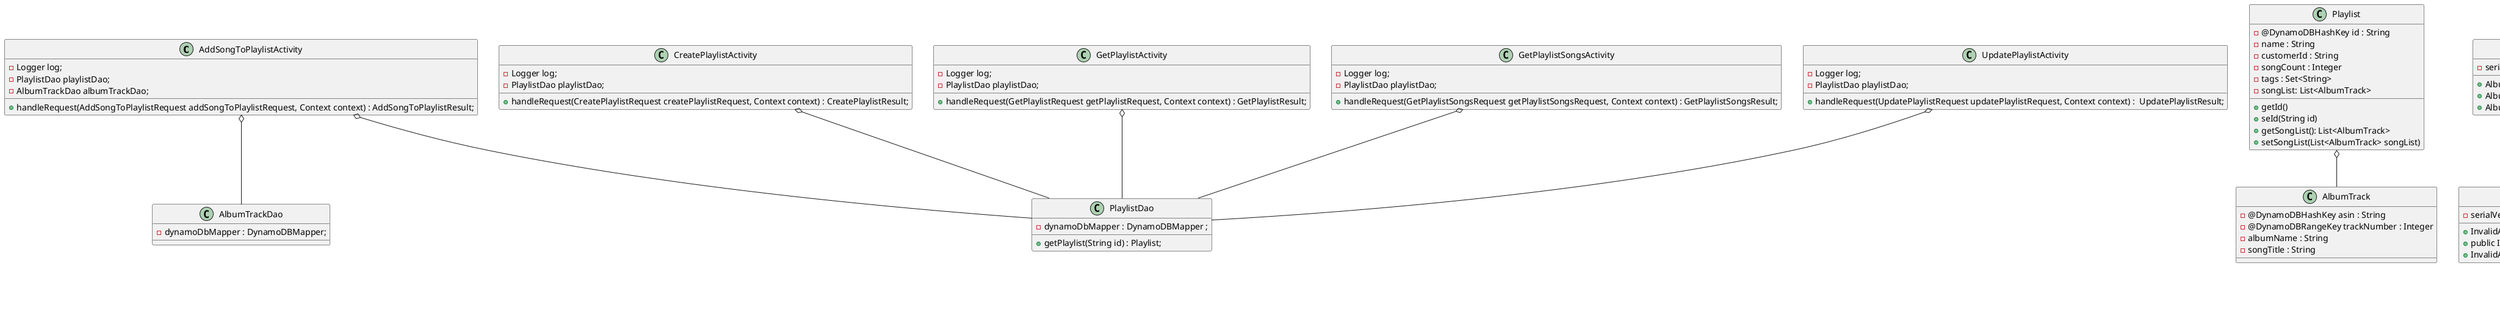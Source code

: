@startuml
class AddSongToPlaylistActivity {
- Logger log;
- PlaylistDao playlistDao;
- AlbumTrackDao albumTrackDao;
+ handleRequest(AddSongToPlaylistRequest addSongToPlaylistRequest, Context context) : AddSongToPlaylistResult;
}
class CreatePlaylistActivity {
- Logger log;
- PlaylistDao playlistDao;
+ handleRequest(CreatePlaylistRequest createPlaylistRequest, Context context) : CreatePlaylistResult;
}
class  GetPlaylistActivity {
- Logger log;
- PlaylistDao playlistDao;
+ handleRequest(GetPlaylistRequest getPlaylistRequest, Context context) : GetPlaylistResult;
}
class  GetPlaylistSongsActivity {
- Logger log;
- PlaylistDao playlistDao;
+ handleRequest(GetPlaylistSongsRequest getPlaylistSongsRequest, Context context) : GetPlaylistSongsResult;
}
class UpdatePlaylistActivity {
- Logger log;
- PlaylistDao playlistDao;
+ handleRequest(UpdatePlaylistRequest updatePlaylistRequest, Context context) :  UpdatePlaylistResult;
}
class AlbumTrackDao {
- dynamoDbMapper : DynamoDBMapper;
}
class PlaylistDao {
- dynamoDbMapper : DynamoDBMapper ;
+ getPlaylist(String id) : Playlist;
}
class  AlbumTrack {
- @DynamoDBHashKey asin : String
- @DynamoDBRangeKey trackNumber : Integer
- albumName : String
- songTitle : String

}
class Playlist {
- @DynamoDBHashKey id : String
- name : String
- customerId : String
- songCount : Integer
- tags : Set<String>
- songList: List<AlbumTrack>
+ getId()
+ seId(String id)
+ getSongList(): List<AlbumTrack>
+ setSongList(List<AlbumTrack> songList)
}
class AlbumTrackNotFoundException {
- serialVersionUID;
+ AlbumTrackNotFoundException(String message);
+ AlbumTrackNotFoundException(Throwable cause);
+ AlbumTrackNotFoundException(String message, Throwable cause);
}
class RunTimeException {
}
class InvalidAttributeValueException extends RunTimeException{
- serialVersionUID;
+ InvalidAttributeValueException(String message);
+ public InvalidAttributeValueException(Throwable cause);
+ InvalidAttributeValueException(String message, Throwable cause);
}
class InvalidAttributeChangeException extends RunTimeException{
- serialVersionUID;
+ InvalidAttributeChangeException(String message);
+ public InvalidAttributeChangeException(Throwable cause);
+ InvalidAttributeChangeException(String message, Throwable cause);
}
class PlaylistNotFoundException {
- serialVersionUID;
+ PlaylistNotFoundException(String message);
+ PlaylistNotFoundException(Throwable cause);
+ PlaylistNotFoundException(String message, Throwable cause);
}

Playlist o-- AlbumTrack
AddSongToPlaylistActivity o-- AlbumTrackDao
CreatePlaylistActivity o-- PlaylistDao
AddSongToPlaylistActivity o-- PlaylistDao
GetPlaylistActivity o-- PlaylistDao
GetPlaylistSongsActivity o-- PlaylistDao
UpdatePlaylistActivity o-- PlaylistDao
InvalidAttributeChangeException --|> RuntimeException
InvalidAttributeValueException --|> RuntimeException


@enduml
